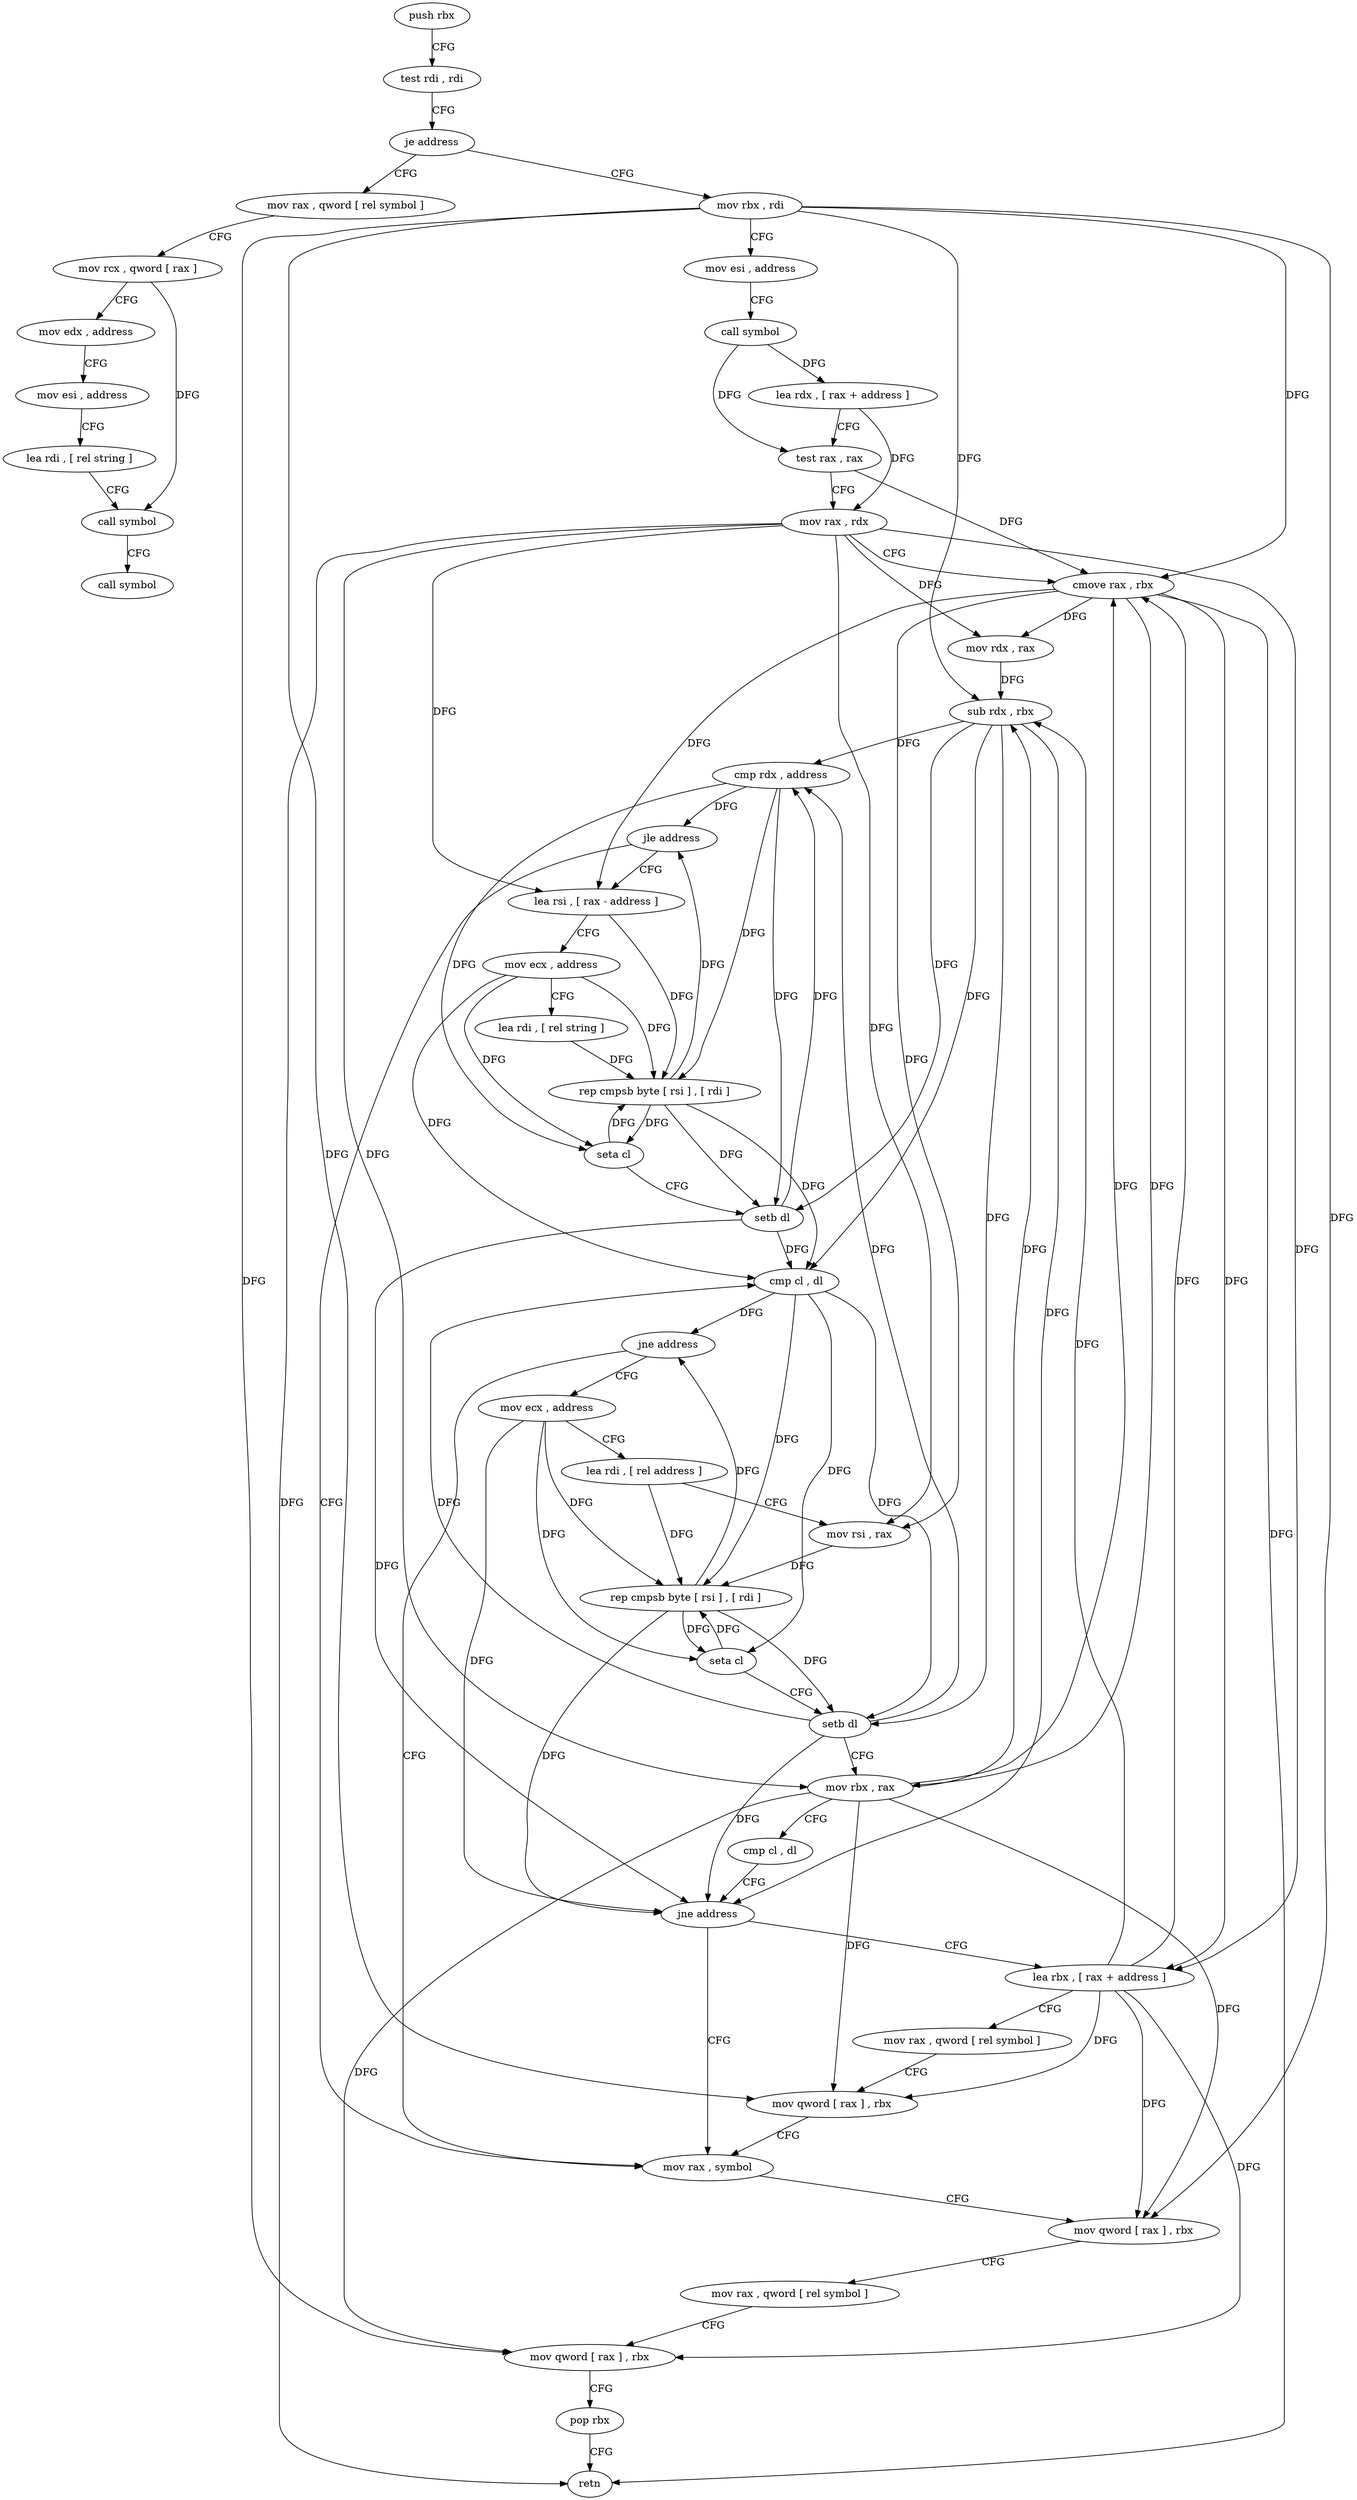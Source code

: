 digraph "func" {
"4222648" [label = "push rbx" ]
"4222649" [label = "test rdi , rdi" ]
"4222652" [label = "je address" ]
"4222791" [label = "mov rax , qword [ rel symbol ]" ]
"4222658" [label = "mov rbx , rdi" ]
"4222798" [label = "mov rcx , qword [ rax ]" ]
"4222801" [label = "mov edx , address" ]
"4222806" [label = "mov esi , address" ]
"4222811" [label = "lea rdi , [ rel string ]" ]
"4222818" [label = "call symbol" ]
"4222823" [label = "call symbol" ]
"4222661" [label = "mov esi , address" ]
"4222666" [label = "call symbol" ]
"4222671" [label = "lea rdx , [ rax + address ]" ]
"4222675" [label = "test rax , rax" ]
"4222678" [label = "mov rax , rdx" ]
"4222681" [label = "cmove rax , rbx" ]
"4222685" [label = "mov rdx , rax" ]
"4222688" [label = "sub rdx , rbx" ]
"4222691" [label = "cmp rdx , address" ]
"4222695" [label = "jle address" ]
"4222769" [label = "mov rax , symbol" ]
"4222697" [label = "lea rsi , [ rax - address ]" ]
"4222776" [label = "mov qword [ rax ] , rbx" ]
"4222779" [label = "mov rax , qword [ rel symbol ]" ]
"4222786" [label = "mov qword [ rax ] , rbx" ]
"4222789" [label = "pop rbx" ]
"4222790" [label = "retn" ]
"4222701" [label = "mov ecx , address" ]
"4222706" [label = "lea rdi , [ rel string ]" ]
"4222713" [label = "rep cmpsb byte [ rsi ] , [ rdi ]" ]
"4222715" [label = "seta cl" ]
"4222718" [label = "setb dl" ]
"4222721" [label = "cmp cl , dl" ]
"4222723" [label = "jne address" ]
"4222725" [label = "mov ecx , address" ]
"4222730" [label = "lea rdi , [ rel address ]" ]
"4222737" [label = "mov rsi , rax" ]
"4222740" [label = "rep cmpsb byte [ rsi ] , [ rdi ]" ]
"4222742" [label = "seta cl" ]
"4222745" [label = "setb dl" ]
"4222748" [label = "mov rbx , rax" ]
"4222751" [label = "cmp cl , dl" ]
"4222753" [label = "jne address" ]
"4222755" [label = "lea rbx , [ rax + address ]" ]
"4222759" [label = "mov rax , qword [ rel symbol ]" ]
"4222766" [label = "mov qword [ rax ] , rbx" ]
"4222648" -> "4222649" [ label = "CFG" ]
"4222649" -> "4222652" [ label = "CFG" ]
"4222652" -> "4222791" [ label = "CFG" ]
"4222652" -> "4222658" [ label = "CFG" ]
"4222791" -> "4222798" [ label = "CFG" ]
"4222658" -> "4222661" [ label = "CFG" ]
"4222658" -> "4222681" [ label = "DFG" ]
"4222658" -> "4222688" [ label = "DFG" ]
"4222658" -> "4222776" [ label = "DFG" ]
"4222658" -> "4222786" [ label = "DFG" ]
"4222658" -> "4222766" [ label = "DFG" ]
"4222798" -> "4222801" [ label = "CFG" ]
"4222798" -> "4222818" [ label = "DFG" ]
"4222801" -> "4222806" [ label = "CFG" ]
"4222806" -> "4222811" [ label = "CFG" ]
"4222811" -> "4222818" [ label = "CFG" ]
"4222818" -> "4222823" [ label = "CFG" ]
"4222661" -> "4222666" [ label = "CFG" ]
"4222666" -> "4222671" [ label = "DFG" ]
"4222666" -> "4222675" [ label = "DFG" ]
"4222671" -> "4222675" [ label = "CFG" ]
"4222671" -> "4222678" [ label = "DFG" ]
"4222675" -> "4222678" [ label = "CFG" ]
"4222675" -> "4222681" [ label = "DFG" ]
"4222678" -> "4222681" [ label = "CFG" ]
"4222678" -> "4222685" [ label = "DFG" ]
"4222678" -> "4222790" [ label = "DFG" ]
"4222678" -> "4222697" [ label = "DFG" ]
"4222678" -> "4222737" [ label = "DFG" ]
"4222678" -> "4222748" [ label = "DFG" ]
"4222678" -> "4222755" [ label = "DFG" ]
"4222681" -> "4222685" [ label = "DFG" ]
"4222681" -> "4222790" [ label = "DFG" ]
"4222681" -> "4222697" [ label = "DFG" ]
"4222681" -> "4222737" [ label = "DFG" ]
"4222681" -> "4222748" [ label = "DFG" ]
"4222681" -> "4222755" [ label = "DFG" ]
"4222685" -> "4222688" [ label = "DFG" ]
"4222688" -> "4222691" [ label = "DFG" ]
"4222688" -> "4222718" [ label = "DFG" ]
"4222688" -> "4222721" [ label = "DFG" ]
"4222688" -> "4222745" [ label = "DFG" ]
"4222688" -> "4222753" [ label = "DFG" ]
"4222691" -> "4222695" [ label = "DFG" ]
"4222691" -> "4222715" [ label = "DFG" ]
"4222691" -> "4222718" [ label = "DFG" ]
"4222691" -> "4222713" [ label = "DFG" ]
"4222695" -> "4222769" [ label = "CFG" ]
"4222695" -> "4222697" [ label = "CFG" ]
"4222769" -> "4222776" [ label = "CFG" ]
"4222697" -> "4222701" [ label = "CFG" ]
"4222697" -> "4222713" [ label = "DFG" ]
"4222776" -> "4222779" [ label = "CFG" ]
"4222779" -> "4222786" [ label = "CFG" ]
"4222786" -> "4222789" [ label = "CFG" ]
"4222789" -> "4222790" [ label = "CFG" ]
"4222701" -> "4222706" [ label = "CFG" ]
"4222701" -> "4222713" [ label = "DFG" ]
"4222701" -> "4222715" [ label = "DFG" ]
"4222701" -> "4222721" [ label = "DFG" ]
"4222706" -> "4222713" [ label = "DFG" ]
"4222713" -> "4222715" [ label = "DFG" ]
"4222713" -> "4222718" [ label = "DFG" ]
"4222713" -> "4222695" [ label = "DFG" ]
"4222713" -> "4222721" [ label = "DFG" ]
"4222715" -> "4222718" [ label = "CFG" ]
"4222715" -> "4222713" [ label = "DFG" ]
"4222718" -> "4222721" [ label = "DFG" ]
"4222718" -> "4222691" [ label = "DFG" ]
"4222718" -> "4222753" [ label = "DFG" ]
"4222721" -> "4222723" [ label = "DFG" ]
"4222721" -> "4222742" [ label = "DFG" ]
"4222721" -> "4222745" [ label = "DFG" ]
"4222721" -> "4222740" [ label = "DFG" ]
"4222723" -> "4222769" [ label = "CFG" ]
"4222723" -> "4222725" [ label = "CFG" ]
"4222725" -> "4222730" [ label = "CFG" ]
"4222725" -> "4222740" [ label = "DFG" ]
"4222725" -> "4222742" [ label = "DFG" ]
"4222725" -> "4222753" [ label = "DFG" ]
"4222730" -> "4222737" [ label = "CFG" ]
"4222730" -> "4222740" [ label = "DFG" ]
"4222737" -> "4222740" [ label = "DFG" ]
"4222740" -> "4222742" [ label = "DFG" ]
"4222740" -> "4222723" [ label = "DFG" ]
"4222740" -> "4222745" [ label = "DFG" ]
"4222740" -> "4222753" [ label = "DFG" ]
"4222742" -> "4222745" [ label = "CFG" ]
"4222742" -> "4222740" [ label = "DFG" ]
"4222745" -> "4222748" [ label = "CFG" ]
"4222745" -> "4222691" [ label = "DFG" ]
"4222745" -> "4222721" [ label = "DFG" ]
"4222745" -> "4222753" [ label = "DFG" ]
"4222748" -> "4222751" [ label = "CFG" ]
"4222748" -> "4222681" [ label = "DFG" ]
"4222748" -> "4222688" [ label = "DFG" ]
"4222748" -> "4222776" [ label = "DFG" ]
"4222748" -> "4222786" [ label = "DFG" ]
"4222748" -> "4222766" [ label = "DFG" ]
"4222751" -> "4222753" [ label = "CFG" ]
"4222753" -> "4222769" [ label = "CFG" ]
"4222753" -> "4222755" [ label = "CFG" ]
"4222755" -> "4222759" [ label = "CFG" ]
"4222755" -> "4222681" [ label = "DFG" ]
"4222755" -> "4222688" [ label = "DFG" ]
"4222755" -> "4222776" [ label = "DFG" ]
"4222755" -> "4222786" [ label = "DFG" ]
"4222755" -> "4222766" [ label = "DFG" ]
"4222759" -> "4222766" [ label = "CFG" ]
"4222766" -> "4222769" [ label = "CFG" ]
}
